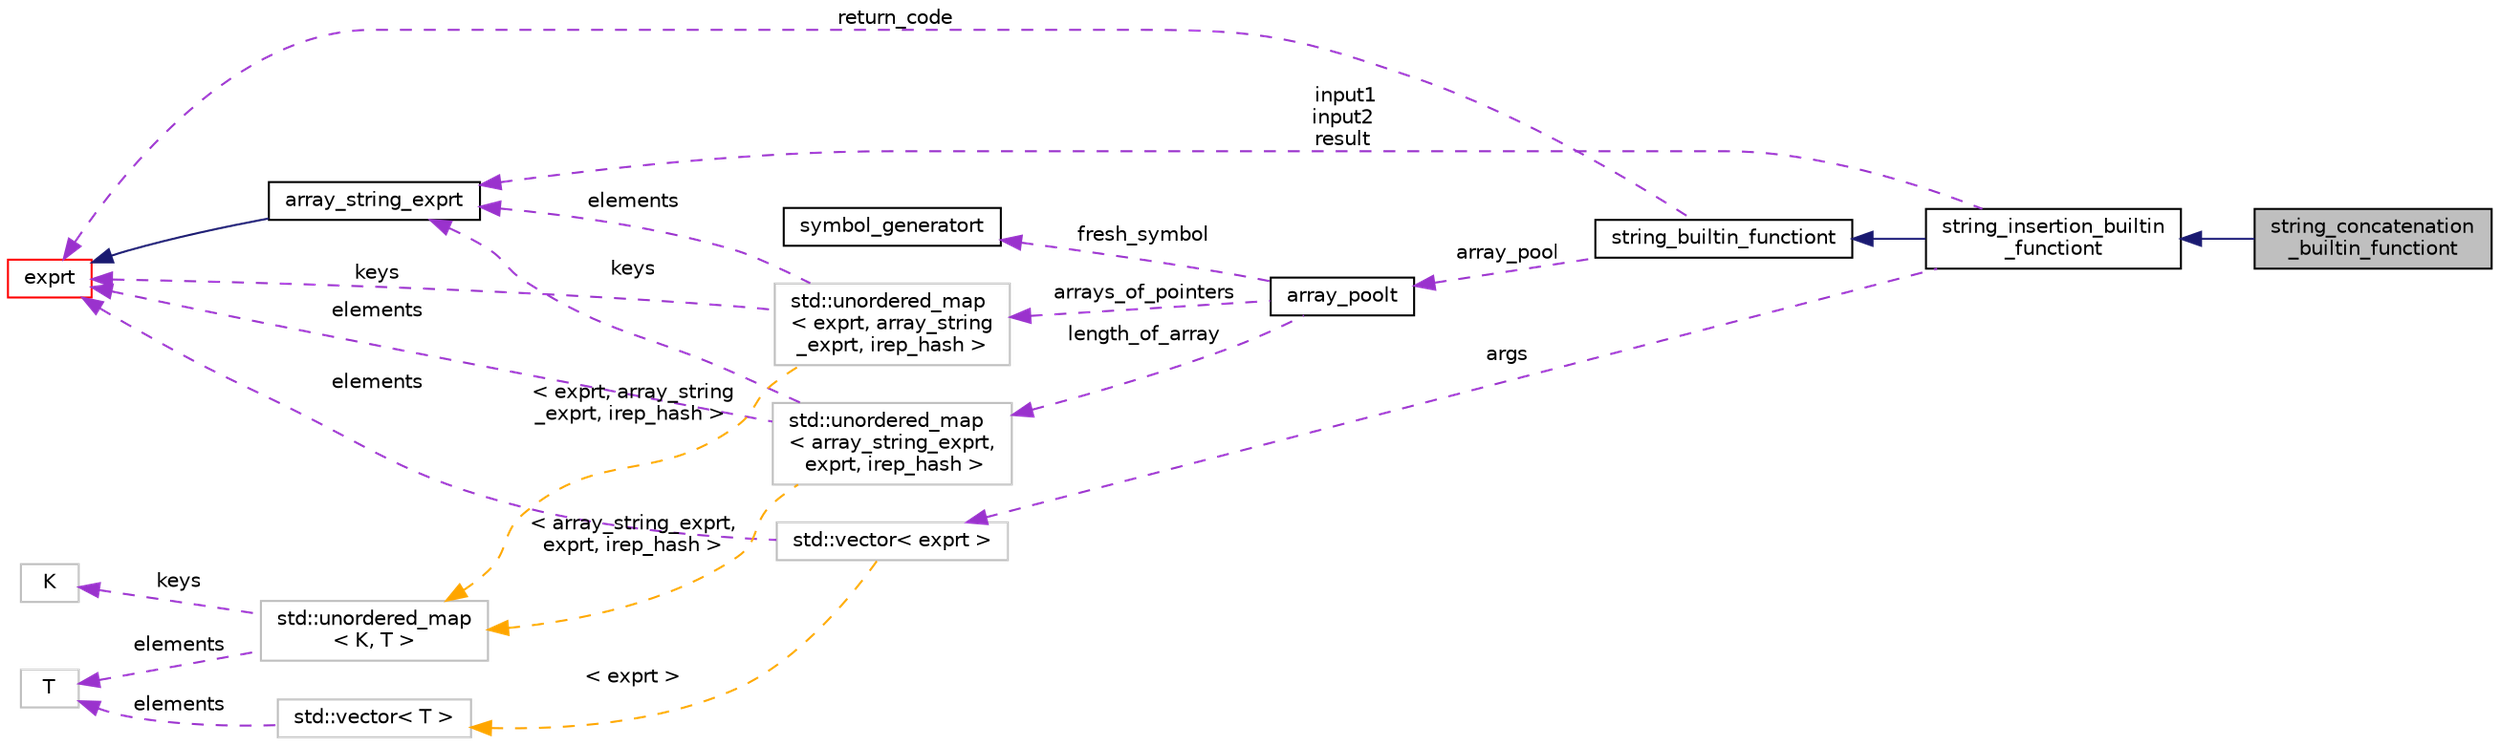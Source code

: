 digraph "string_concatenation_builtin_functiont"
{
 // LATEX_PDF_SIZE
  bgcolor="transparent";
  edge [fontname="Helvetica",fontsize="10",labelfontname="Helvetica",labelfontsize="10"];
  node [fontname="Helvetica",fontsize="10",shape=record];
  rankdir="LR";
  Node1 [label="string_concatenation\l_builtin_functiont",height=0.2,width=0.4,color="black", fillcolor="grey75", style="filled", fontcolor="black",tooltip=" "];
  Node2 -> Node1 [dir="back",color="midnightblue",fontsize="10",style="solid",fontname="Helvetica"];
  Node2 [label="string_insertion_builtin\l_functiont",height=0.2,width=0.4,color="black",URL="$classstring__insertion__builtin__functiont.html",tooltip="String inserting a string into another one."];
  Node3 -> Node2 [dir="back",color="midnightblue",fontsize="10",style="solid",fontname="Helvetica"];
  Node3 [label="string_builtin_functiont",height=0.2,width=0.4,color="black",URL="$classstring__builtin__functiont.html",tooltip="Base class for string functions that are built in the solver."];
  Node4 -> Node3 [dir="back",color="darkorchid3",fontsize="10",style="dashed",label=" array_pool" ,fontname="Helvetica"];
  Node4 [label="array_poolt",height=0.2,width=0.4,color="black",URL="$classarray__poolt.html",tooltip="Correspondance between arrays and pointers string representations."];
  Node5 -> Node4 [dir="back",color="darkorchid3",fontsize="10",style="dashed",label=" arrays_of_pointers" ,fontname="Helvetica"];
  Node5 [label="std::unordered_map\l\< exprt, array_string\l_exprt, irep_hash \>",height=0.2,width=0.4,color="grey75",tooltip=" "];
  Node6 -> Node5 [dir="back",color="darkorchid3",fontsize="10",style="dashed",label=" elements" ,fontname="Helvetica"];
  Node6 [label="array_string_exprt",height=0.2,width=0.4,color="black",URL="$classarray__string__exprt.html",tooltip=" "];
  Node7 -> Node6 [dir="back",color="midnightblue",fontsize="10",style="solid",fontname="Helvetica"];
  Node7 [label="exprt",height=0.2,width=0.4,color="red",URL="$classexprt.html",tooltip="Base class for all expressions."];
  Node7 -> Node5 [dir="back",color="darkorchid3",fontsize="10",style="dashed",label=" keys" ,fontname="Helvetica"];
  Node17 -> Node5 [dir="back",color="orange",fontsize="10",style="dashed",label=" \< exprt, array_string\l_exprt, irep_hash \>" ,fontname="Helvetica"];
  Node17 [label="std::unordered_map\l\< K, T \>",height=0.2,width=0.4,color="grey75",tooltip="STL class."];
  Node18 -> Node17 [dir="back",color="darkorchid3",fontsize="10",style="dashed",label=" keys" ,fontname="Helvetica"];
  Node18 [label="K",height=0.2,width=0.4,color="grey75",tooltip=" "];
  Node14 -> Node17 [dir="back",color="darkorchid3",fontsize="10",style="dashed",label=" elements" ,fontname="Helvetica"];
  Node14 [label="T",height=0.2,width=0.4,color="grey75",tooltip=" "];
  Node19 -> Node4 [dir="back",color="darkorchid3",fontsize="10",style="dashed",label=" fresh_symbol" ,fontname="Helvetica"];
  Node19 [label="symbol_generatort",height=0.2,width=0.4,color="black",URL="$classsymbol__generatort.html",tooltip="Generation of fresh symbols of a given type."];
  Node20 -> Node4 [dir="back",color="darkorchid3",fontsize="10",style="dashed",label=" length_of_array" ,fontname="Helvetica"];
  Node20 [label="std::unordered_map\l\< array_string_exprt,\l exprt, irep_hash \>",height=0.2,width=0.4,color="grey75",tooltip=" "];
  Node6 -> Node20 [dir="back",color="darkorchid3",fontsize="10",style="dashed",label=" keys" ,fontname="Helvetica"];
  Node7 -> Node20 [dir="back",color="darkorchid3",fontsize="10",style="dashed",label=" elements" ,fontname="Helvetica"];
  Node17 -> Node20 [dir="back",color="orange",fontsize="10",style="dashed",label=" \< array_string_exprt,\l exprt, irep_hash \>" ,fontname="Helvetica"];
  Node7 -> Node3 [dir="back",color="darkorchid3",fontsize="10",style="dashed",label=" return_code" ,fontname="Helvetica"];
  Node6 -> Node2 [dir="back",color="darkorchid3",fontsize="10",style="dashed",label=" input1\ninput2\nresult" ,fontname="Helvetica"];
  Node21 -> Node2 [dir="back",color="darkorchid3",fontsize="10",style="dashed",label=" args" ,fontname="Helvetica"];
  Node21 [label="std::vector\< exprt \>",height=0.2,width=0.4,color="grey75",tooltip=" "];
  Node7 -> Node21 [dir="back",color="darkorchid3",fontsize="10",style="dashed",label=" elements" ,fontname="Helvetica"];
  Node13 -> Node21 [dir="back",color="orange",fontsize="10",style="dashed",label=" \< exprt \>" ,fontname="Helvetica"];
  Node13 [label="std::vector\< T \>",height=0.2,width=0.4,color="grey75",tooltip="STL class."];
  Node14 -> Node13 [dir="back",color="darkorchid3",fontsize="10",style="dashed",label=" elements" ,fontname="Helvetica"];
}
